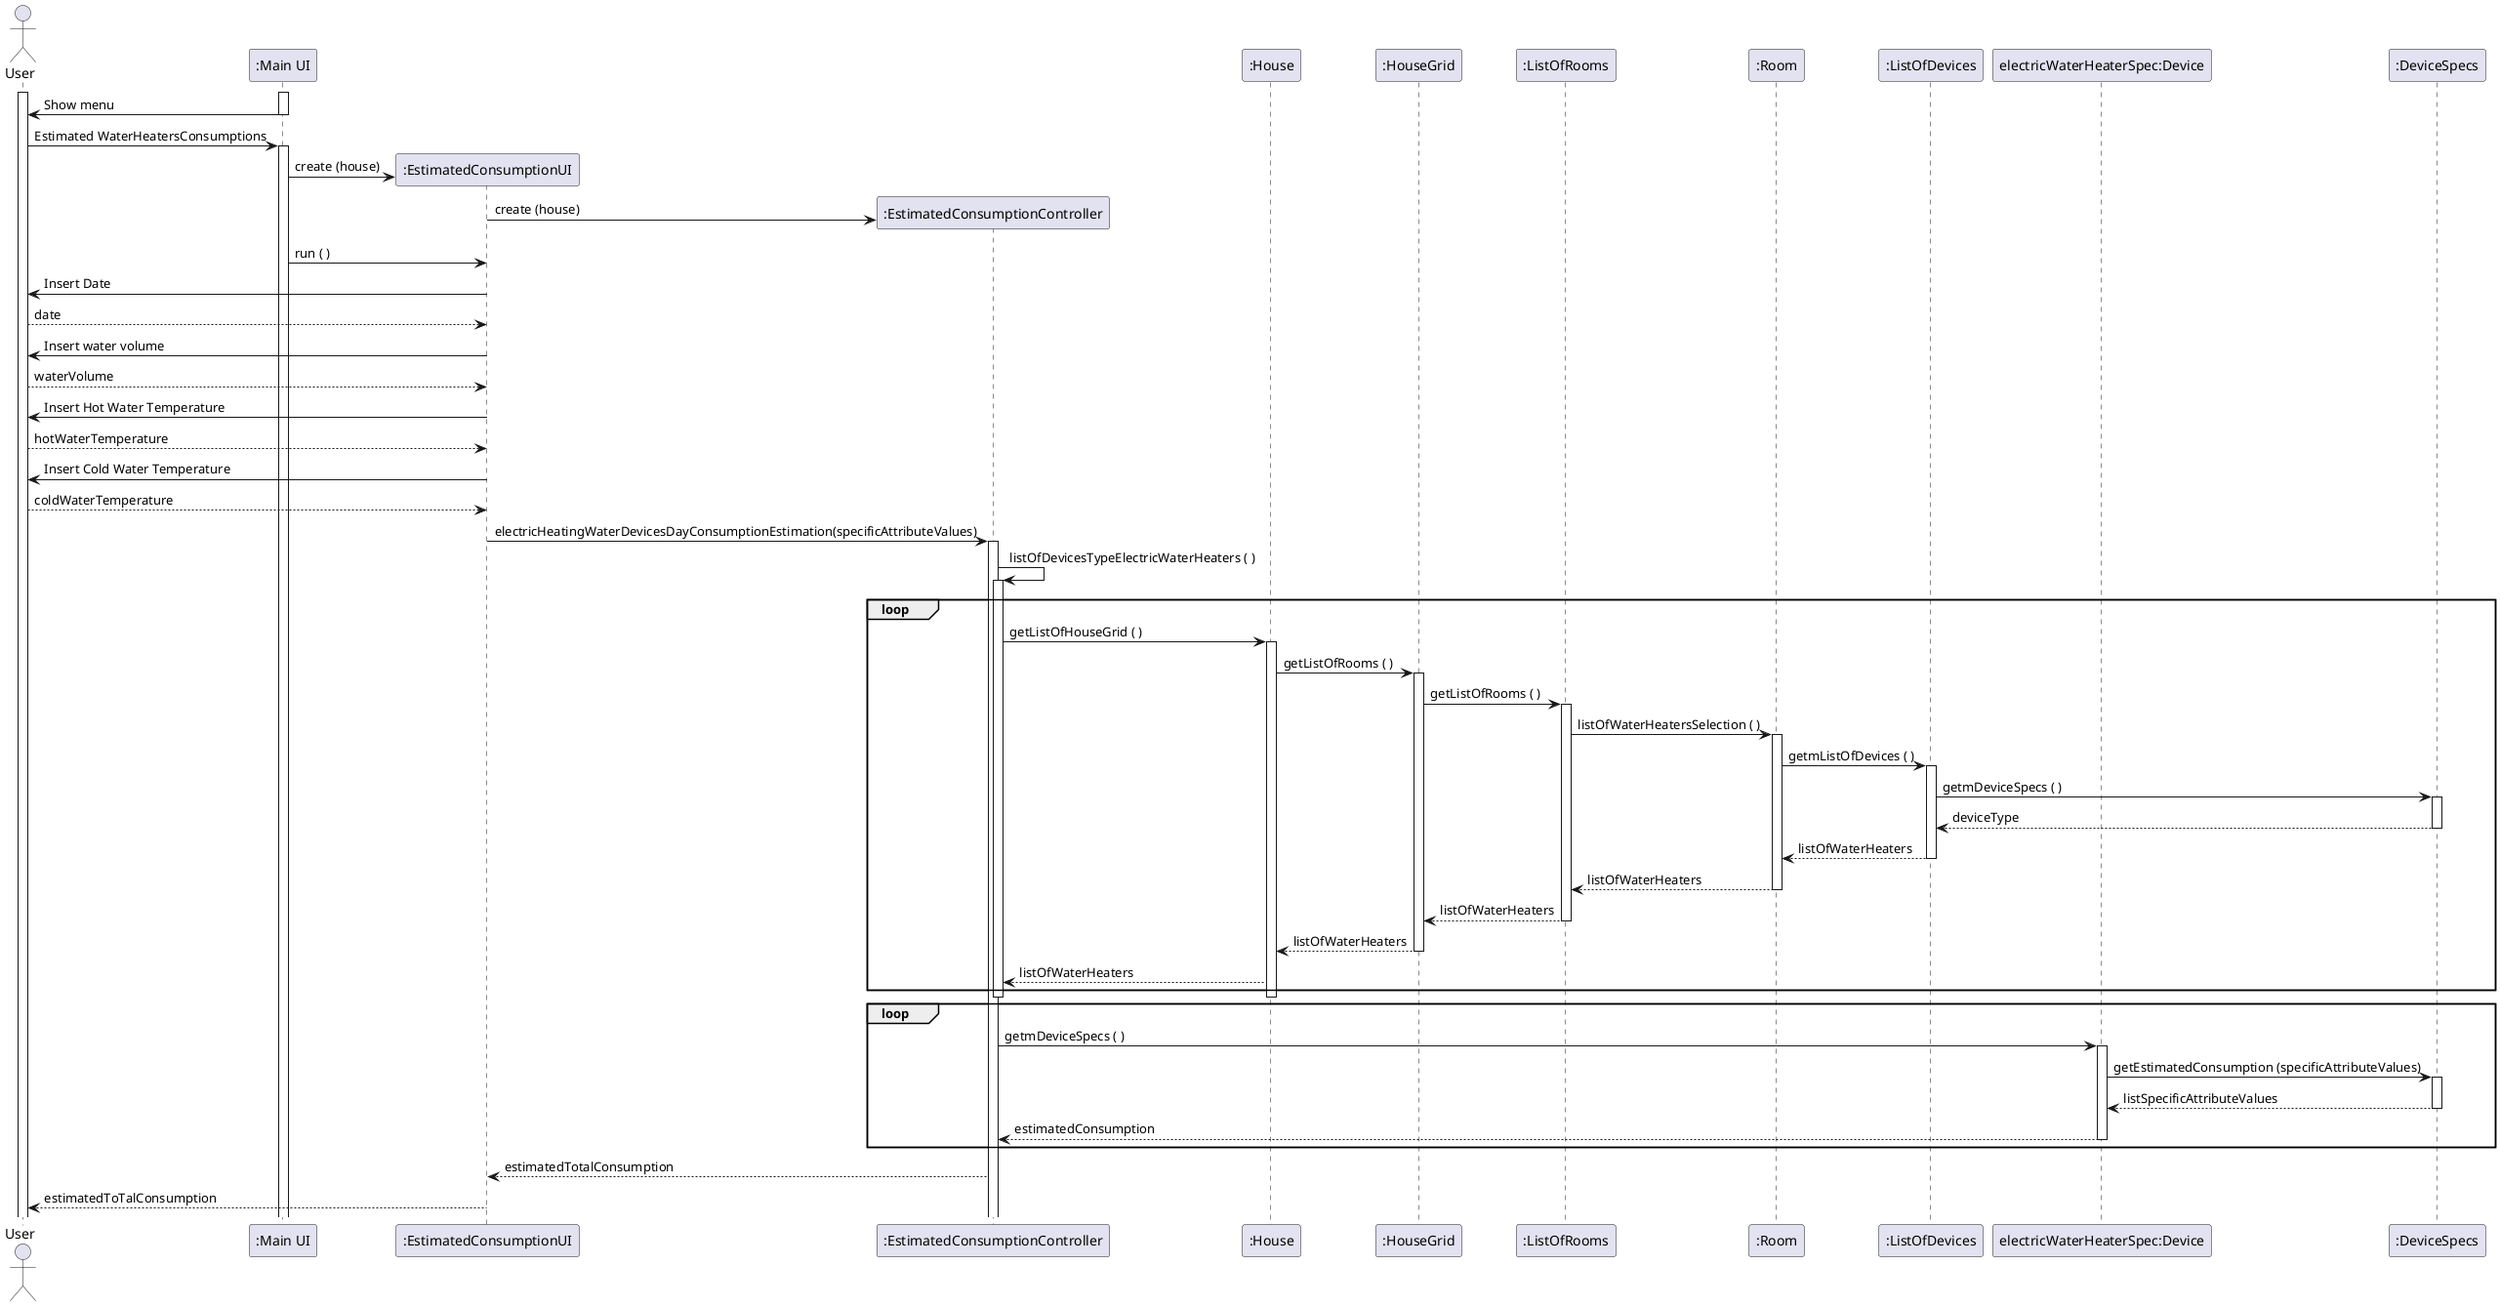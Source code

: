 @startuml

actor "User" as P
participant ":Main UI" as M
participant ":EstimatedConsumptionUI" as U
participant ":EstimatedConsumptionController" as C
participant ":House" as H
participant ":HouseGrid" as HG
participant ":ListOfRooms" as LR
participant ":Room" as R
participant ":ListOfDevices" as LD
participant "electricWaterHeaterSpec:Device" as D
participant ":DeviceSpecs" as  DS

activate P
activate M
M -> P: Show menu
deactivate M
P -> M: Estimated WaterHeatersConsumptions
activate M
create U
M -> U : create (house)
create C
U -> C : create (house)
M -> U: run ( )
U -> P: Insert Date
P-->U: date
U -> P: Insert water volume
P--> U: waterVolume
U -> P: Insert Hot Water Temperature
P--> U: hotWaterTemperature
U -> P: Insert Cold Water Temperature
P--> U: coldWaterTemperature

U->C: electricHeatingWaterDevicesDayConsumptionEstimation(specificAttributeValues)
activate C

C->C: listOfDevicesTypeElectricWaterHeaters ( )
activate C
loop
C->H: getListOfHouseGrid ( )
activate H
H-> HG: getListOfRooms ( )
activate HG
HG->LR: getListOfRooms ( )
activate LR
LR->R: listOfWaterHeatersSelection ( )
activate R

R->LD: getmListOfDevices ( )
activate LD
LD->DS: getmDeviceSpecs ( )
activate DS
DS-->LD: deviceType
deactivate DS
LD-->R:listOfWaterHeaters
deactivate LD

R-->LR: listOfWaterHeaters
deactivate R
LR-->HG: listOfWaterHeaters
deactivate LR
HG-->H: listOfWaterHeaters
deactivate HG
H-->C:listOfWaterHeaters
end
deactivate H

deactivate C
loop
C->D: getmDeviceSpecs ( )
activate D

D->DS: getEstimatedConsumption (specificAttributeValues)
activate DS
DS-->D: listSpecificAttributeValues
deactivate DS

D-->C: estimatedConsumption
deactivate D
end
C-->U: estimatedTotalConsumption
U-->P: estimatedToTalConsumption
@enduml
